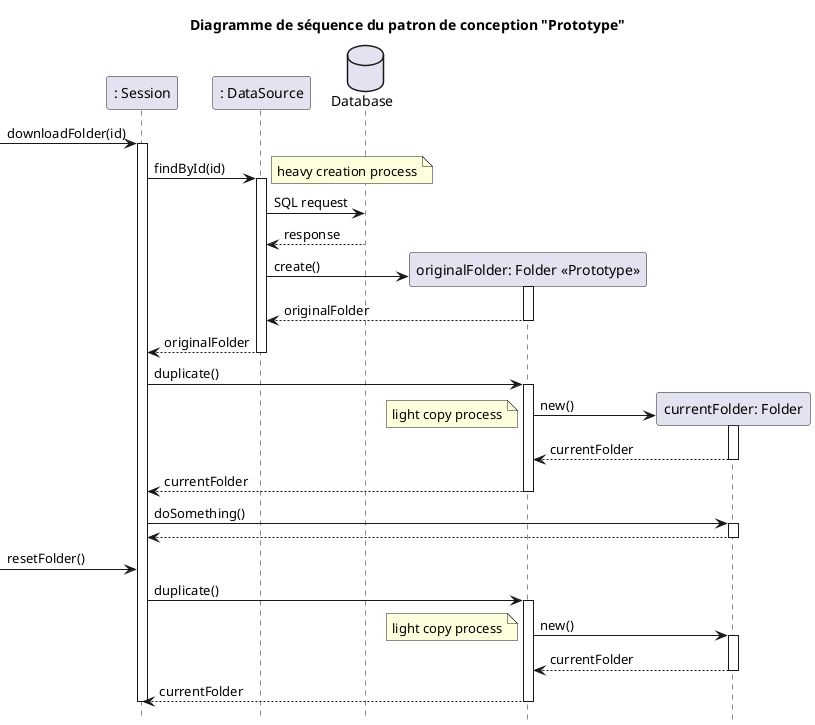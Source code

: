 @startuml
hide footbox

title Diagramme de séquence du patron de conception "Prototype"

participant ": Session" as S
participant ": DataSource" as D
database "Database" as bd

[-> S: downloadFolder(id)
activate S
S -> D : findById(id)
activate D
note right: heavy creation process
D -> bd : SQL request
bd --> D : response

create "originalFolder: Folder <<Prototype>>" as P1
D -> P1: create()
activate P1

P1 --> D : originalFolder
deactivate P1
D --> S : originalFolder
deactivate D





'S -> P1: doSomething()
'activate P1
'P1 --> S
'deactivate P1

S -> P1: duplicate()
activate P1
create "currentFolder: Folder" as P2
P1 -> P2: new()
activate P2
note left: light copy process
P2 --> P1: currentFolder
deactivate P2
P1 --> S: currentFolder
deactivate P1

S -> P2: doSomething()
activate P2
P2 --> S
deactivate P2

[-> S: resetFolder()

S -> P1: duplicate()
activate P1
create "currentFolder: Folder" as P2
P1 -> P2: new()
activate P2
note left: light copy process
P2 --> P1: currentFolder
deactivate P2
P1 --> S: currentFolder
deactivate P1

deactivate S

@enduml